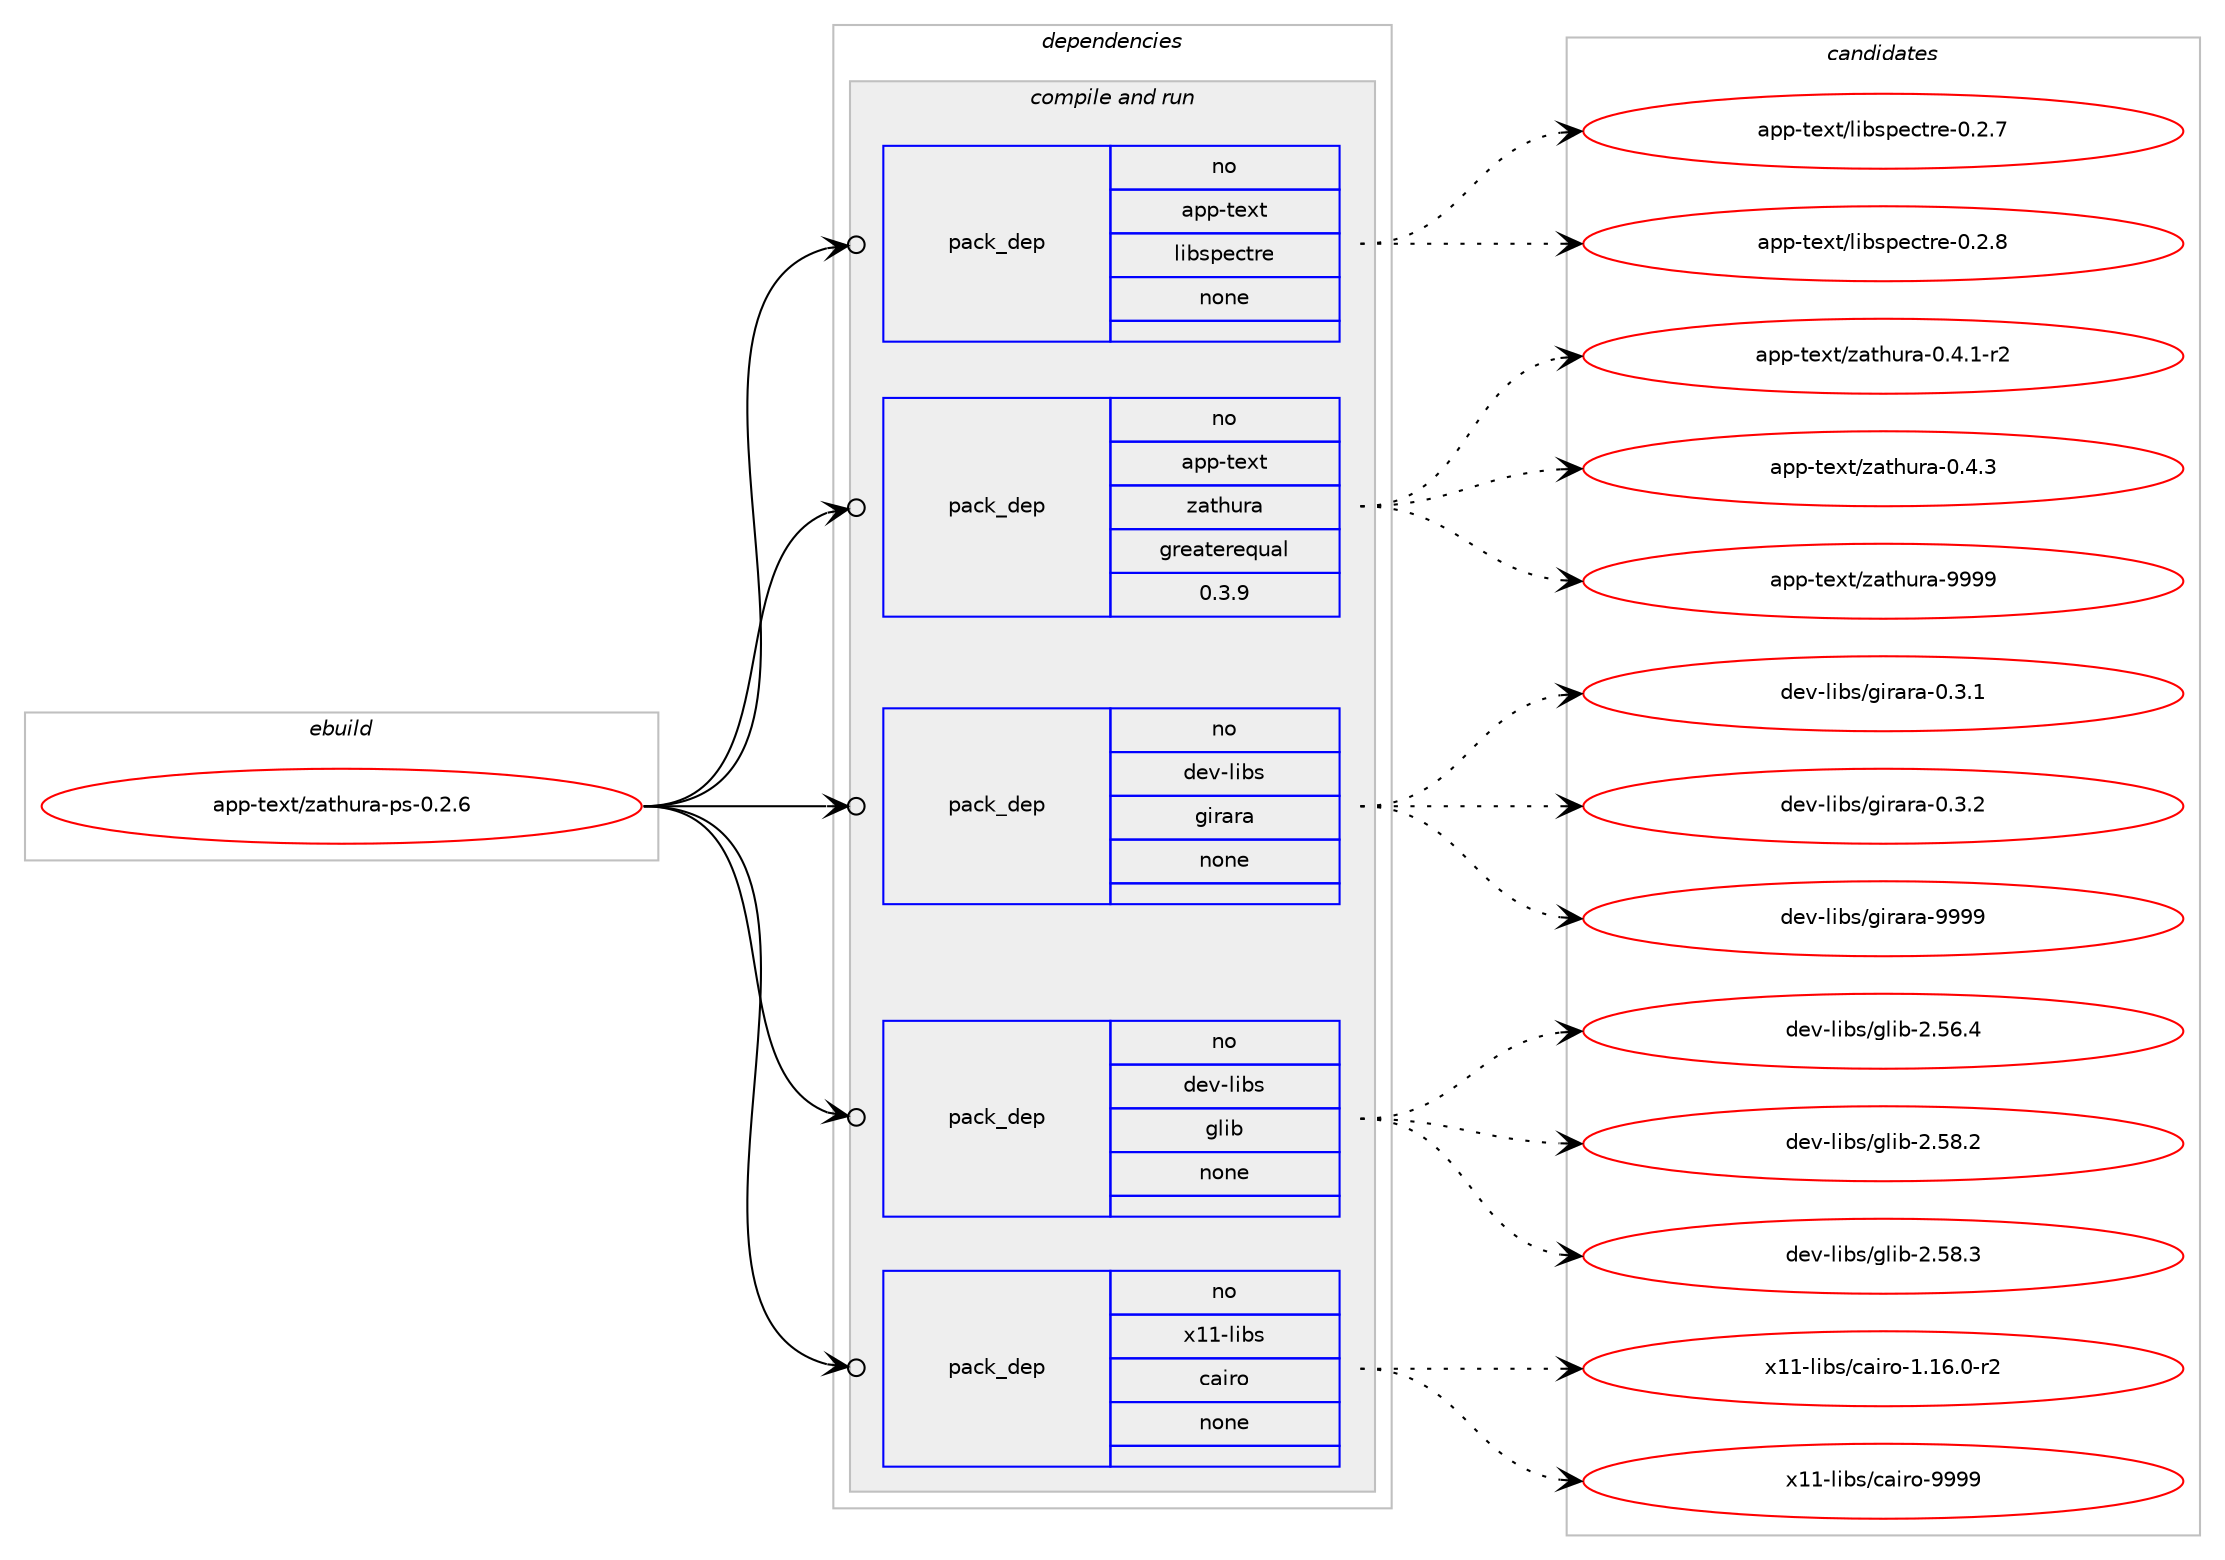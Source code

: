 digraph prolog {

# *************
# Graph options
# *************

newrank=true;
concentrate=true;
compound=true;
graph [rankdir=LR,fontname=Helvetica,fontsize=10,ranksep=1.5];#, ranksep=2.5, nodesep=0.2];
edge  [arrowhead=vee];
node  [fontname=Helvetica,fontsize=10];

# **********
# The ebuild
# **********

subgraph cluster_leftcol {
color=gray;
rank=same;
label=<<i>ebuild</i>>;
id [label="app-text/zathura-ps-0.2.6", color=red, width=4, href="../app-text/zathura-ps-0.2.6.svg"];
}

# ****************
# The dependencies
# ****************

subgraph cluster_midcol {
color=gray;
label=<<i>dependencies</i>>;
subgraph cluster_compile {
fillcolor="#eeeeee";
style=filled;
label=<<i>compile</i>>;
}
subgraph cluster_compileandrun {
fillcolor="#eeeeee";
style=filled;
label=<<i>compile and run</i>>;
subgraph pack936881 {
dependency1313825 [label=<<TABLE BORDER="0" CELLBORDER="1" CELLSPACING="0" CELLPADDING="4" WIDTH="220"><TR><TD ROWSPAN="6" CELLPADDING="30">pack_dep</TD></TR><TR><TD WIDTH="110">no</TD></TR><TR><TD>app-text</TD></TR><TR><TD>libspectre</TD></TR><TR><TD>none</TD></TR><TR><TD></TD></TR></TABLE>>, shape=none, color=blue];
}
id:e -> dependency1313825:w [weight=20,style="solid",arrowhead="odotvee"];
subgraph pack936882 {
dependency1313826 [label=<<TABLE BORDER="0" CELLBORDER="1" CELLSPACING="0" CELLPADDING="4" WIDTH="220"><TR><TD ROWSPAN="6" CELLPADDING="30">pack_dep</TD></TR><TR><TD WIDTH="110">no</TD></TR><TR><TD>app-text</TD></TR><TR><TD>zathura</TD></TR><TR><TD>greaterequal</TD></TR><TR><TD>0.3.9</TD></TR></TABLE>>, shape=none, color=blue];
}
id:e -> dependency1313826:w [weight=20,style="solid",arrowhead="odotvee"];
subgraph pack936883 {
dependency1313827 [label=<<TABLE BORDER="0" CELLBORDER="1" CELLSPACING="0" CELLPADDING="4" WIDTH="220"><TR><TD ROWSPAN="6" CELLPADDING="30">pack_dep</TD></TR><TR><TD WIDTH="110">no</TD></TR><TR><TD>dev-libs</TD></TR><TR><TD>girara</TD></TR><TR><TD>none</TD></TR><TR><TD></TD></TR></TABLE>>, shape=none, color=blue];
}
id:e -> dependency1313827:w [weight=20,style="solid",arrowhead="odotvee"];
subgraph pack936884 {
dependency1313828 [label=<<TABLE BORDER="0" CELLBORDER="1" CELLSPACING="0" CELLPADDING="4" WIDTH="220"><TR><TD ROWSPAN="6" CELLPADDING="30">pack_dep</TD></TR><TR><TD WIDTH="110">no</TD></TR><TR><TD>dev-libs</TD></TR><TR><TD>glib</TD></TR><TR><TD>none</TD></TR><TR><TD></TD></TR></TABLE>>, shape=none, color=blue];
}
id:e -> dependency1313828:w [weight=20,style="solid",arrowhead="odotvee"];
subgraph pack936885 {
dependency1313829 [label=<<TABLE BORDER="0" CELLBORDER="1" CELLSPACING="0" CELLPADDING="4" WIDTH="220"><TR><TD ROWSPAN="6" CELLPADDING="30">pack_dep</TD></TR><TR><TD WIDTH="110">no</TD></TR><TR><TD>x11-libs</TD></TR><TR><TD>cairo</TD></TR><TR><TD>none</TD></TR><TR><TD></TD></TR></TABLE>>, shape=none, color=blue];
}
id:e -> dependency1313829:w [weight=20,style="solid",arrowhead="odotvee"];
}
subgraph cluster_run {
fillcolor="#eeeeee";
style=filled;
label=<<i>run</i>>;
}
}

# **************
# The candidates
# **************

subgraph cluster_choices {
rank=same;
color=gray;
label=<<i>candidates</i>>;

subgraph choice936881 {
color=black;
nodesep=1;
choice9711211245116101120116471081059811511210199116114101454846504655 [label="app-text/libspectre-0.2.7", color=red, width=4,href="../app-text/libspectre-0.2.7.svg"];
choice9711211245116101120116471081059811511210199116114101454846504656 [label="app-text/libspectre-0.2.8", color=red, width=4,href="../app-text/libspectre-0.2.8.svg"];
dependency1313825:e -> choice9711211245116101120116471081059811511210199116114101454846504655:w [style=dotted,weight="100"];
dependency1313825:e -> choice9711211245116101120116471081059811511210199116114101454846504656:w [style=dotted,weight="100"];
}
subgraph choice936882 {
color=black;
nodesep=1;
choice97112112451161011201164712297116104117114974548465246494511450 [label="app-text/zathura-0.4.1-r2", color=red, width=4,href="../app-text/zathura-0.4.1-r2.svg"];
choice9711211245116101120116471229711610411711497454846524651 [label="app-text/zathura-0.4.3", color=red, width=4,href="../app-text/zathura-0.4.3.svg"];
choice97112112451161011201164712297116104117114974557575757 [label="app-text/zathura-9999", color=red, width=4,href="../app-text/zathura-9999.svg"];
dependency1313826:e -> choice97112112451161011201164712297116104117114974548465246494511450:w [style=dotted,weight="100"];
dependency1313826:e -> choice9711211245116101120116471229711610411711497454846524651:w [style=dotted,weight="100"];
dependency1313826:e -> choice97112112451161011201164712297116104117114974557575757:w [style=dotted,weight="100"];
}
subgraph choice936883 {
color=black;
nodesep=1;
choice1001011184510810598115471031051149711497454846514649 [label="dev-libs/girara-0.3.1", color=red, width=4,href="../dev-libs/girara-0.3.1.svg"];
choice1001011184510810598115471031051149711497454846514650 [label="dev-libs/girara-0.3.2", color=red, width=4,href="../dev-libs/girara-0.3.2.svg"];
choice10010111845108105981154710310511497114974557575757 [label="dev-libs/girara-9999", color=red, width=4,href="../dev-libs/girara-9999.svg"];
dependency1313827:e -> choice1001011184510810598115471031051149711497454846514649:w [style=dotted,weight="100"];
dependency1313827:e -> choice1001011184510810598115471031051149711497454846514650:w [style=dotted,weight="100"];
dependency1313827:e -> choice10010111845108105981154710310511497114974557575757:w [style=dotted,weight="100"];
}
subgraph choice936884 {
color=black;
nodesep=1;
choice1001011184510810598115471031081059845504653544652 [label="dev-libs/glib-2.56.4", color=red, width=4,href="../dev-libs/glib-2.56.4.svg"];
choice1001011184510810598115471031081059845504653564650 [label="dev-libs/glib-2.58.2", color=red, width=4,href="../dev-libs/glib-2.58.2.svg"];
choice1001011184510810598115471031081059845504653564651 [label="dev-libs/glib-2.58.3", color=red, width=4,href="../dev-libs/glib-2.58.3.svg"];
dependency1313828:e -> choice1001011184510810598115471031081059845504653544652:w [style=dotted,weight="100"];
dependency1313828:e -> choice1001011184510810598115471031081059845504653564650:w [style=dotted,weight="100"];
dependency1313828:e -> choice1001011184510810598115471031081059845504653564651:w [style=dotted,weight="100"];
}
subgraph choice936885 {
color=black;
nodesep=1;
choice12049494510810598115479997105114111454946495446484511450 [label="x11-libs/cairo-1.16.0-r2", color=red, width=4,href="../x11-libs/cairo-1.16.0-r2.svg"];
choice120494945108105981154799971051141114557575757 [label="x11-libs/cairo-9999", color=red, width=4,href="../x11-libs/cairo-9999.svg"];
dependency1313829:e -> choice12049494510810598115479997105114111454946495446484511450:w [style=dotted,weight="100"];
dependency1313829:e -> choice120494945108105981154799971051141114557575757:w [style=dotted,weight="100"];
}
}

}
